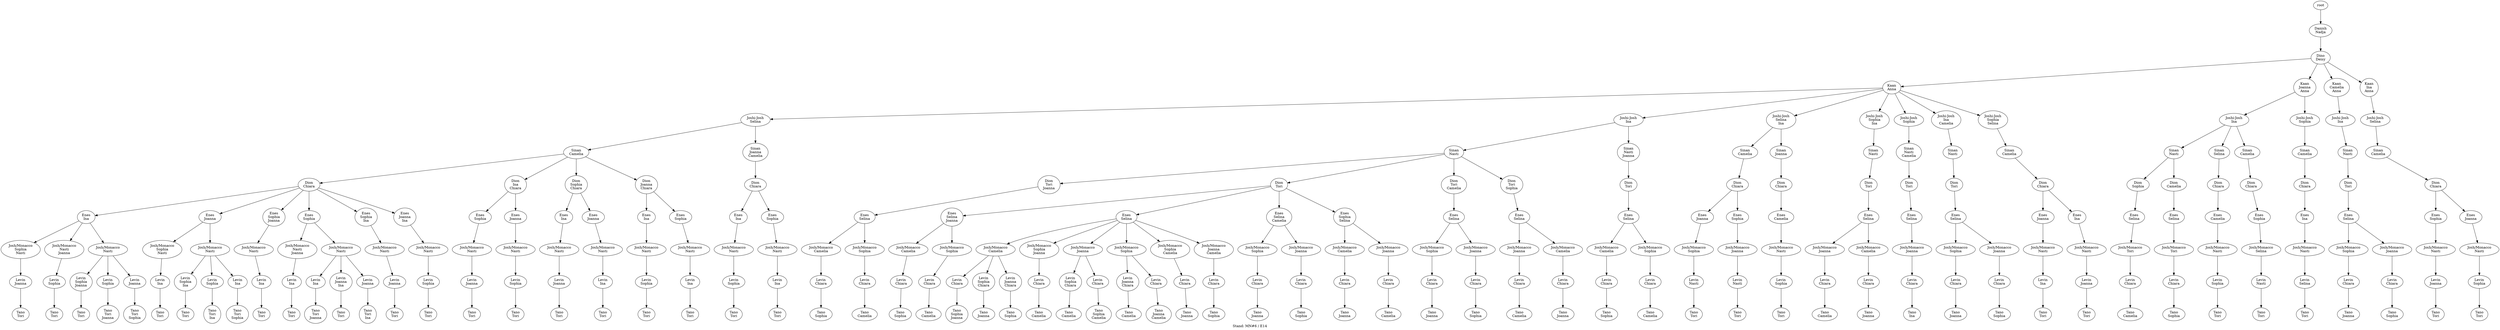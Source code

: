 digraph D { labelloc="b"; label="Stand: MN#6 / E14"; ranksep=0.8;
"root/6"[label="Danish\nNadja"]
"root" -> "root/6";
"root/6/3"[label="Dino\nDeisy"]
"root/6" -> "root/6/3";
"root/6/3/0"[label="Kaan\nAnna"]
"root/6/3" -> "root/6/3/0";
"root/6/3/0/8"[label="Joshi-Josh\nSelina"]
"root/6/3/0" -> "root/6/3/0/8";
"root/6/3/0/8/1"[label="Sinan\nCamelia"]
"root/6/3/0/8" -> "root/6/3/0/8/1";
"root/6/3/0/8/1/2"[label="Dion\nChiara"]
"root/6/3/0/8/1" -> "root/6/3/0/8/1/2";
"root/6/3/0/8/1/2/4"[label="Enes\nIna"]
"root/6/3/0/8/1/2" -> "root/6/3/0/8/1/2/4";
"root/6/3/0/8/1/2/4/9,7"[label="Josh/Monacco\nSophia\nNasti"]
"root/6/3/0/8/1/2/4" -> "root/6/3/0/8/1/2/4/9,7";
"root/6/3/0/8/1/2/4/9,7/5"[label="Levin\nJoanna"]
"root/6/3/0/8/1/2/4/9,7" -> "root/6/3/0/8/1/2/4/9,7/5";
"root/6/3/0/8/1/2/4/9,7/5/10"[label="Tano\nTori"]
"root/6/3/0/8/1/2/4/9,7/5" -> "root/6/3/0/8/1/2/4/9,7/5/10";
"root/6/3/0/8/1/2/5"[label="Enes\nJoanna"]
"root/6/3/0/8/1/2" -> "root/6/3/0/8/1/2/5";
"root/6/3/0/8/1/2/5/9,7"[label="Josh/Monacco\nSophia\nNasti"]
"root/6/3/0/8/1/2/5" -> "root/6/3/0/8/1/2/5/9,7";
"root/6/3/0/8/1/2/5/9,7/4"[label="Levin\nIna"]
"root/6/3/0/8/1/2/5/9,7" -> "root/6/3/0/8/1/2/5/9,7/4";
"root/6/3/0/8/1/2/5/9,7/4/10"[label="Tano\nTori"]
"root/6/3/0/8/1/2/5/9,7/4" -> "root/6/3/0/8/1/2/5/9,7/4/10";
"root/6/3/0/8/1/2/9,5"[label="Enes\nSophia\nJoanna"]
"root/6/3/0/8/1/2" -> "root/6/3/0/8/1/2/9,5";
"root/6/3/0/8/1/2/9,5/7"[label="Josh/Monacco\nNasti"]
"root/6/3/0/8/1/2/9,5" -> "root/6/3/0/8/1/2/9,5/7";
"root/6/3/0/8/1/2/9,5/7/4"[label="Levin\nIna"]
"root/6/3/0/8/1/2/9,5/7" -> "root/6/3/0/8/1/2/9,5/7/4";
"root/6/3/0/8/1/2/9,5/7/4/10"[label="Tano\nTori"]
"root/6/3/0/8/1/2/9,5/7/4" -> "root/6/3/0/8/1/2/9,5/7/4/10";
"root/6/3/0/8/1/2/9"[label="Enes\nSophia"]
"root/6/3/0/8/1/2" -> "root/6/3/0/8/1/2/9";
"root/6/3/0/8/1/2/9/7,5"[label="Josh/Monacco\nNasti\nJoanna"]
"root/6/3/0/8/1/2/9" -> "root/6/3/0/8/1/2/9/7,5";
"root/6/3/0/8/1/2/9/7,5/4"[label="Levin\nIna"]
"root/6/3/0/8/1/2/9/7,5" -> "root/6/3/0/8/1/2/9/7,5/4";
"root/6/3/0/8/1/2/9/7,5/4/10"[label="Tano\nTori"]
"root/6/3/0/8/1/2/9/7,5/4" -> "root/6/3/0/8/1/2/9/7,5/4/10";
"root/6/3/0/8/1/2/9/7"[label="Josh/Monacco\nNasti"]
"root/6/3/0/8/1/2/9" -> "root/6/3/0/8/1/2/9/7";
"root/6/3/0/8/1/2/9/7/4"[label="Levin\nIna"]
"root/6/3/0/8/1/2/9/7" -> "root/6/3/0/8/1/2/9/7/4";
"root/6/3/0/8/1/2/9/7/4/10,5"[label="Tano\nTori\nJoanna"]
"root/6/3/0/8/1/2/9/7/4" -> "root/6/3/0/8/1/2/9/7/4/10,5";
"root/6/3/0/8/1/2/4/7,5"[label="Josh/Monacco\nNasti\nJoanna"]
"root/6/3/0/8/1/2/4" -> "root/6/3/0/8/1/2/4/7,5";
"root/6/3/0/8/1/2/4/7,5/9"[label="Levin\nSophia"]
"root/6/3/0/8/1/2/4/7,5" -> "root/6/3/0/8/1/2/4/7,5/9";
"root/6/3/0/8/1/2/4/7,5/9/10"[label="Tano\nTori"]
"root/6/3/0/8/1/2/4/7,5/9" -> "root/6/3/0/8/1/2/4/7,5/9/10";
"root/6/3/0/8/1/2/4/7"[label="Josh/Monacco\nNasti"]
"root/6/3/0/8/1/2/4" -> "root/6/3/0/8/1/2/4/7";
"root/6/3/0/8/1/2/4/7/9,5"[label="Levin\nSophia\nJoanna"]
"root/6/3/0/8/1/2/4/7" -> "root/6/3/0/8/1/2/4/7/9,5";
"root/6/3/0/8/1/2/4/7/9,5/10"[label="Tano\nTori"]
"root/6/3/0/8/1/2/4/7/9,5" -> "root/6/3/0/8/1/2/4/7/9,5/10";
"root/6/3/0/8/1/2/4/7/9"[label="Levin\nSophia"]
"root/6/3/0/8/1/2/4/7" -> "root/6/3/0/8/1/2/4/7/9";
"root/6/3/0/8/1/2/4/7/9/10,5"[label="Tano\nTori\nJoanna"]
"root/6/3/0/8/1/2/4/7/9" -> "root/6/3/0/8/1/2/4/7/9/10,5";
"root/6/3/0/4"[label="Joshi-Josh\nIna"]
"root/6/3/0" -> "root/6/3/0/4";
"root/6/3/0/4/7"[label="Sinan\nNasti"]
"root/6/3/0/4" -> "root/6/3/0/4/7";
"root/6/3/0/4/7/10,5"[label="Dion\nTori\nJoanna"]
"root/6/3/0/4/7" -> "root/6/3/0/4/7/10,5";
"root/6/3/0/4/7/10,5/8"[label="Enes\nSelina"]
"root/6/3/0/4/7/10,5" -> "root/6/3/0/4/7/10,5/8";
"root/6/3/0/4/7/10,5/8/1"[label="Josh/Monacco\nCamelia"]
"root/6/3/0/4/7/10,5/8" -> "root/6/3/0/4/7/10,5/8/1";
"root/6/3/0/4/7/10,5/8/1/2"[label="Levin\nChiara"]
"root/6/3/0/4/7/10,5/8/1" -> "root/6/3/0/4/7/10,5/8/1/2";
"root/6/3/0/4/7/10,5/8/1/2/9"[label="Tano\nSophia"]
"root/6/3/0/4/7/10,5/8/1/2" -> "root/6/3/0/4/7/10,5/8/1/2/9";
"root/6/3/0/4/7/10"[label="Dion\nTori"]
"root/6/3/0/4/7" -> "root/6/3/0/4/7/10";
"root/6/3/0/4/7/10/8,5"[label="Enes\nSelina\nJoanna"]
"root/6/3/0/4/7/10" -> "root/6/3/0/4/7/10/8,5";
"root/6/3/0/4/7/10/8,5/1"[label="Josh/Monacco\nCamelia"]
"root/6/3/0/4/7/10/8,5" -> "root/6/3/0/4/7/10/8,5/1";
"root/6/3/0/4/7/10/8,5/1/2"[label="Levin\nChiara"]
"root/6/3/0/4/7/10/8,5/1" -> "root/6/3/0/4/7/10/8,5/1/2";
"root/6/3/0/4/7/10/8,5/1/2/9"[label="Tano\nSophia"]
"root/6/3/0/4/7/10/8,5/1/2" -> "root/6/3/0/4/7/10/8,5/1/2/9";
"root/6/3/0/4/7,5"[label="Sinan\nNasti\nJoanna"]
"root/6/3/0/4" -> "root/6/3/0/4/7,5";
"root/6/3/0/4/7,5/10"[label="Dion\nTori"]
"root/6/3/0/4/7,5" -> "root/6/3/0/4/7,5/10";
"root/6/3/0/4/7,5/10/8"[label="Enes\nSelina"]
"root/6/3/0/4/7,5/10" -> "root/6/3/0/4/7,5/10/8";
"root/6/3/0/4/7,5/10/8/1"[label="Josh/Monacco\nCamelia"]
"root/6/3/0/4/7,5/10/8" -> "root/6/3/0/4/7,5/10/8/1";
"root/6/3/0/4/7,5/10/8/1/2"[label="Levin\nChiara"]
"root/6/3/0/4/7,5/10/8/1" -> "root/6/3/0/4/7,5/10/8/1/2";
"root/6/3/0/4/7,5/10/8/1/2/9"[label="Tano\nSophia"]
"root/6/3/0/4/7,5/10/8/1/2" -> "root/6/3/0/4/7,5/10/8/1/2/9";
"root/6/3/0/4/7/10/8"[label="Enes\nSelina"]
"root/6/3/0/4/7/10" -> "root/6/3/0/4/7/10/8";
"root/6/3/0/4/7/10/8/1"[label="Josh/Monacco\nCamelia"]
"root/6/3/0/4/7/10/8" -> "root/6/3/0/4/7/10/8/1";
"root/6/3/0/4/7/10/8/1/2"[label="Levin\nChiara"]
"root/6/3/0/4/7/10/8/1" -> "root/6/3/0/4/7/10/8/1/2";
"root/6/3/0/4/7/10/8/1/2/9,5"[label="Tano\nSophia\nJoanna"]
"root/6/3/0/4/7/10/8/1/2" -> "root/6/3/0/4/7/10/8/1/2/9,5";
"root/6/3/0/4/7/10,5/8/9"[label="Josh/Monacco\nSophia"]
"root/6/3/0/4/7/10,5/8" -> "root/6/3/0/4/7/10,5/8/9";
"root/6/3/0/4/7/10,5/8/9/2"[label="Levin\nChiara"]
"root/6/3/0/4/7/10,5/8/9" -> "root/6/3/0/4/7/10,5/8/9/2";
"root/6/3/0/4/7/10,5/8/9/2/1"[label="Tano\nCamelia"]
"root/6/3/0/4/7/10,5/8/9/2" -> "root/6/3/0/4/7/10,5/8/9/2/1";
"root/6/3/0/4/7/10/8,5/9"[label="Josh/Monacco\nSophia"]
"root/6/3/0/4/7/10/8,5" -> "root/6/3/0/4/7/10/8,5/9";
"root/6/3/0/4/7/10/8,5/9/2"[label="Levin\nChiara"]
"root/6/3/0/4/7/10/8,5/9" -> "root/6/3/0/4/7/10/8,5/9/2";
"root/6/3/0/4/7/10/8,5/9/2/1"[label="Tano\nCamelia"]
"root/6/3/0/4/7/10/8,5/9/2" -> "root/6/3/0/4/7/10/8,5/9/2/1";
"root/6/3/0/4/7/10/8/9,5"[label="Josh/Monacco\nSophia\nJoanna"]
"root/6/3/0/4/7/10/8" -> "root/6/3/0/4/7/10/8/9,5";
"root/6/3/0/4/7/10/8/9,5/2"[label="Levin\nChiara"]
"root/6/3/0/4/7/10/8/9,5" -> "root/6/3/0/4/7/10/8/9,5/2";
"root/6/3/0/4/7/10/8/9,5/2/1"[label="Tano\nCamelia"]
"root/6/3/0/4/7/10/8/9,5/2" -> "root/6/3/0/4/7/10/8/9,5/2/1";
"root/6/3/0/4/7,5/10/8/9"[label="Josh/Monacco\nSophia"]
"root/6/3/0/4/7,5/10/8" -> "root/6/3/0/4/7,5/10/8/9";
"root/6/3/0/4/7,5/10/8/9/2"[label="Levin\nChiara"]
"root/6/3/0/4/7,5/10/8/9" -> "root/6/3/0/4/7,5/10/8/9/2";
"root/6/3/0/4/7,5/10/8/9/2/1"[label="Tano\nCamelia"]
"root/6/3/0/4/7,5/10/8/9/2" -> "root/6/3/0/4/7,5/10/8/9/2/1";
"root/6/3/0/8/1/2/9,4"[label="Enes\nSophia\nIna"]
"root/6/3/0/8/1/2" -> "root/6/3/0/8/1/2/9,4";
"root/6/3/0/8/1/2/9,4/7"[label="Josh/Monacco\nNasti"]
"root/6/3/0/8/1/2/9,4" -> "root/6/3/0/8/1/2/9,4/7";
"root/6/3/0/8/1/2/9,4/7/5"[label="Levin\nJoanna"]
"root/6/3/0/8/1/2/9,4/7" -> "root/6/3/0/8/1/2/9,4/7/5";
"root/6/3/0/8/1/2/9,4/7/5/10"[label="Tano\nTori"]
"root/6/3/0/8/1/2/9,4/7/5" -> "root/6/3/0/8/1/2/9,4/7/5/10";
"root/6/3/0/8/1/2/9/7/5,4"[label="Levin\nJoanna\nIna"]
"root/6/3/0/8/1/2/9/7" -> "root/6/3/0/8/1/2/9/7/5,4";
"root/6/3/0/8/1/2/9/7/5,4/10"[label="Tano\nTori"]
"root/6/3/0/8/1/2/9/7/5,4" -> "root/6/3/0/8/1/2/9/7/5,4/10";
"root/6/3/0/8/1/2/9/7/5"[label="Levin\nJoanna"]
"root/6/3/0/8/1/2/9/7" -> "root/6/3/0/8/1/2/9/7/5";
"root/6/3/0/8/1/2/9/7/5/10,4"[label="Tano\nTori\nIna"]
"root/6/3/0/8/1/2/9/7/5" -> "root/6/3/0/8/1/2/9/7/5/10,4";
"root/6/3/0/8,4"[label="Joshi-Josh\nSelina\nIna"]
"root/6/3/0" -> "root/6/3/0/8,4";
"root/6/3/0/8,4/1"[label="Sinan\nCamelia"]
"root/6/3/0/8,4" -> "root/6/3/0/8,4/1";
"root/6/3/0/8,4/1/2"[label="Dion\nChiara"]
"root/6/3/0/8,4/1" -> "root/6/3/0/8,4/1/2";
"root/6/3/0/8,4/1/2/5"[label="Enes\nJoanna"]
"root/6/3/0/8,4/1/2" -> "root/6/3/0/8,4/1/2/5";
"root/6/3/0/8,4/1/2/5/9"[label="Josh/Monacco\nSophia"]
"root/6/3/0/8,4/1/2/5" -> "root/6/3/0/8,4/1/2/5/9";
"root/6/3/0/8,4/1/2/5/9/7"[label="Levin\nNasti"]
"root/6/3/0/8,4/1/2/5/9" -> "root/6/3/0/8,4/1/2/5/9/7";
"root/6/3/0/8,4/1/2/5/9/7/10"[label="Tano\nTori"]
"root/6/3/0/8,4/1/2/5/9/7" -> "root/6/3/0/8,4/1/2/5/9/7/10";
"root/6/3/0/8,4/1/2/9"[label="Enes\nSophia"]
"root/6/3/0/8,4/1/2" -> "root/6/3/0/8,4/1/2/9";
"root/6/3/0/8,4/1/2/9/5"[label="Josh/Monacco\nJoanna"]
"root/6/3/0/8,4/1/2/9" -> "root/6/3/0/8,4/1/2/9/5";
"root/6/3/0/8,4/1/2/9/5/7"[label="Levin\nNasti"]
"root/6/3/0/8,4/1/2/9/5" -> "root/6/3/0/8,4/1/2/9/5/7";
"root/6/3/0/8,4/1/2/9/5/7/10"[label="Tano\nTori"]
"root/6/3/0/8,4/1/2/9/5/7" -> "root/6/3/0/8,4/1/2/9/5/7/10";
"root/6/3/0/8/1/2/5,4"[label="Enes\nJoanna\nIna"]
"root/6/3/0/8/1/2" -> "root/6/3/0/8/1/2/5,4";
"root/6/3/0/8/1/2/5,4/7"[label="Josh/Monacco\nNasti"]
"root/6/3/0/8/1/2/5,4" -> "root/6/3/0/8/1/2/5,4/7";
"root/6/3/0/8/1/2/5,4/7/9"[label="Levin\nSophia"]
"root/6/3/0/8/1/2/5,4/7" -> "root/6/3/0/8/1/2/5,4/7/9";
"root/6/3/0/8/1/2/5,4/7/9/10"[label="Tano\nTori"]
"root/6/3/0/8/1/2/5,4/7/9" -> "root/6/3/0/8/1/2/5,4/7/9/10";
"root/6/3/0/8/1/2/5/7"[label="Josh/Monacco\nNasti"]
"root/6/3/0/8/1/2/5" -> "root/6/3/0/8/1/2/5/7";
"root/6/3/0/8/1/2/5/7/9,4"[label="Levin\nSophia\nIna"]
"root/6/3/0/8/1/2/5/7" -> "root/6/3/0/8/1/2/5/7/9,4";
"root/6/3/0/8/1/2/5/7/9,4/10"[label="Tano\nTori"]
"root/6/3/0/8/1/2/5/7/9,4" -> "root/6/3/0/8/1/2/5/7/9,4/10";
"root/6/3/0/8/1/2/5/7/9"[label="Levin\nSophia"]
"root/6/3/0/8/1/2/5/7" -> "root/6/3/0/8/1/2/5/7/9";
"root/6/3/0/8/1/2/5/7/9/10,4"[label="Tano\nTori\nIna"]
"root/6/3/0/8/1/2/5/7/9" -> "root/6/3/0/8/1/2/5/7/9/10,4";
"root/6/3/0/8,4/5"[label="Sinan\nJoanna"]
"root/6/3/0/8,4" -> "root/6/3/0/8,4/5";
"root/6/3/0/8,4/5/2"[label="Dion\nChiara"]
"root/6/3/0/8,4/5" -> "root/6/3/0/8,4/5/2";
"root/6/3/0/8,4/5/2/1"[label="Enes\nCamelia"]
"root/6/3/0/8,4/5/2" -> "root/6/3/0/8,4/5/2/1";
"root/6/3/0/8,4/5/2/1/7"[label="Josh/Monacco\nNasti"]
"root/6/3/0/8,4/5/2/1" -> "root/6/3/0/8,4/5/2/1/7";
"root/6/3/0/8,4/5/2/1/7/9"[label="Levin\nSophia"]
"root/6/3/0/8,4/5/2/1/7" -> "root/6/3/0/8,4/5/2/1/7/9";
"root/6/3/0/8,4/5/2/1/7/9/10"[label="Tano\nTori"]
"root/6/3/0/8,4/5/2/1/7/9" -> "root/6/3/0/8,4/5/2/1/7/9/10";
"root/6/3/0/9,4"[label="Joshi-Josh\nSophia\nIna"]
"root/6/3/0" -> "root/6/3/0/9,4";
"root/6/3/0/9,4/7"[label="Sinan\nNasti"]
"root/6/3/0/9,4" -> "root/6/3/0/9,4/7";
"root/6/3/0/9,4/7/10"[label="Dion\nTori"]
"root/6/3/0/9,4/7" -> "root/6/3/0/9,4/7/10";
"root/6/3/0/9,4/7/10/8"[label="Enes\nSelina"]
"root/6/3/0/9,4/7/10" -> "root/6/3/0/9,4/7/10/8";
"root/6/3/0/9,4/7/10/8/5"[label="Josh/Monacco\nJoanna"]
"root/6/3/0/9,4/7/10/8" -> "root/6/3/0/9,4/7/10/8/5";
"root/6/3/0/9,4/7/10/8/5/2"[label="Levin\nChiara"]
"root/6/3/0/9,4/7/10/8/5" -> "root/6/3/0/9,4/7/10/8/5/2";
"root/6/3/0/9,4/7/10/8/5/2/1"[label="Tano\nCamelia"]
"root/6/3/0/9,4/7/10/8/5/2" -> "root/6/3/0/9,4/7/10/8/5/2/1";
"root/6/3/0/9,4/7/10/8/1"[label="Josh/Monacco\nCamelia"]
"root/6/3/0/9,4/7/10/8" -> "root/6/3/0/9,4/7/10/8/1";
"root/6/3/0/9,4/7/10/8/1/2"[label="Levin\nChiara"]
"root/6/3/0/9,4/7/10/8/1" -> "root/6/3/0/9,4/7/10/8/1/2";
"root/6/3/0/9,4/7/10/8/1/2/5"[label="Tano\nJoanna"]
"root/6/3/0/9,4/7/10/8/1/2" -> "root/6/3/0/9,4/7/10/8/1/2/5";
"root/6/3/0/4/7/10/8/1/9,2"[label="Levin\nSophia\nChiara"]
"root/6/3/0/4/7/10/8/1" -> "root/6/3/0/4/7/10/8/1/9,2";
"root/6/3/0/4/7/10/8/1/9,2/5"[label="Tano\nJoanna"]
"root/6/3/0/4/7/10/8/1/9,2" -> "root/6/3/0/4/7/10/8/1/9,2/5";
"root/6/3/0/8/1/4,2"[label="Dion\nIna\nChiara"]
"root/6/3/0/8/1" -> "root/6/3/0/8/1/4,2";
"root/6/3/0/8/1/4,2/9"[label="Enes\nSophia"]
"root/6/3/0/8/1/4,2" -> "root/6/3/0/8/1/4,2/9";
"root/6/3/0/8/1/4,2/9/7"[label="Josh/Monacco\nNasti"]
"root/6/3/0/8/1/4,2/9" -> "root/6/3/0/8/1/4,2/9/7";
"root/6/3/0/8/1/4,2/9/7/5"[label="Levin\nJoanna"]
"root/6/3/0/8/1/4,2/9/7" -> "root/6/3/0/8/1/4,2/9/7/5";
"root/6/3/0/8/1/4,2/9/7/5/10"[label="Tano\nTori"]
"root/6/3/0/8/1/4,2/9/7/5" -> "root/6/3/0/8/1/4,2/9/7/5/10";
"root/6/3/0/8/1/9,2"[label="Dion\nSophia\nChiara"]
"root/6/3/0/8/1" -> "root/6/3/0/8/1/9,2";
"root/6/3/0/8/1/9,2/4"[label="Enes\nIna"]
"root/6/3/0/8/1/9,2" -> "root/6/3/0/8/1/9,2/4";
"root/6/3/0/8/1/9,2/4/7"[label="Josh/Monacco\nNasti"]
"root/6/3/0/8/1/9,2/4" -> "root/6/3/0/8/1/9,2/4/7";
"root/6/3/0/8/1/9,2/4/7/5"[label="Levin\nJoanna"]
"root/6/3/0/8/1/9,2/4/7" -> "root/6/3/0/8/1/9,2/4/7/5";
"root/6/3/0/8/1/9,2/4/7/5/10"[label="Tano\nTori"]
"root/6/3/0/8/1/9,2/4/7/5" -> "root/6/3/0/8/1/9,2/4/7/5/10";
"root/6/3/0/8/1/5,2"[label="Dion\nJoanna\nChiara"]
"root/6/3/0/8/1" -> "root/6/3/0/8/1/5,2";
"root/6/3/0/8/1/5,2/4"[label="Enes\nIna"]
"root/6/3/0/8/1/5,2" -> "root/6/3/0/8/1/5,2/4";
"root/6/3/0/8/1/5,2/4/7"[label="Josh/Monacco\nNasti"]
"root/6/3/0/8/1/5,2/4" -> "root/6/3/0/8/1/5,2/4/7";
"root/6/3/0/8/1/5,2/4/7/9"[label="Levin\nSophia"]
"root/6/3/0/8/1/5,2/4/7" -> "root/6/3/0/8/1/5,2/4/7/9";
"root/6/3/0/8/1/5,2/4/7/9/10"[label="Tano\nTori"]
"root/6/3/0/8/1/5,2/4/7/9" -> "root/6/3/0/8/1/5,2/4/7/9/10";
"root/6/3/0/8/1/4,2/5"[label="Enes\nJoanna"]
"root/6/3/0/8/1/4,2" -> "root/6/3/0/8/1/4,2/5";
"root/6/3/0/8/1/4,2/5/7"[label="Josh/Monacco\nNasti"]
"root/6/3/0/8/1/4,2/5" -> "root/6/3/0/8/1/4,2/5/7";
"root/6/3/0/8/1/4,2/5/7/9"[label="Levin\nSophia"]
"root/6/3/0/8/1/4,2/5/7" -> "root/6/3/0/8/1/4,2/5/7/9";
"root/6/3/0/8/1/4,2/5/7/9/10"[label="Tano\nTori"]
"root/6/3/0/8/1/4,2/5/7/9" -> "root/6/3/0/8/1/4,2/5/7/9/10";
"root/6/3/0/8/1/5,2/9"[label="Enes\nSophia"]
"root/6/3/0/8/1/5,2" -> "root/6/3/0/8/1/5,2/9";
"root/6/3/0/8/1/5,2/9/7"[label="Josh/Monacco\nNasti"]
"root/6/3/0/8/1/5,2/9" -> "root/6/3/0/8/1/5,2/9/7";
"root/6/3/0/8/1/5,2/9/7/4"[label="Levin\nIna"]
"root/6/3/0/8/1/5,2/9/7" -> "root/6/3/0/8/1/5,2/9/7/4";
"root/6/3/0/8/1/5,2/9/7/4/10"[label="Tano\nTori"]
"root/6/3/0/8/1/5,2/9/7/4" -> "root/6/3/0/8/1/5,2/9/7/4/10";
"root/6/3/0/8/1/9,2/5"[label="Enes\nJoanna"]
"root/6/3/0/8/1/9,2" -> "root/6/3/0/8/1/9,2/5";
"root/6/3/0/8/1/9,2/5/7"[label="Josh/Monacco\nNasti"]
"root/6/3/0/8/1/9,2/5" -> "root/6/3/0/8/1/9,2/5/7";
"root/6/3/0/8/1/9,2/5/7/4"[label="Levin\nIna"]
"root/6/3/0/8/1/9,2/5/7" -> "root/6/3/0/8/1/9,2/5/7/4";
"root/6/3/0/8/1/9,2/5/7/4/10"[label="Tano\nTori"]
"root/6/3/0/8/1/9,2/5/7/4" -> "root/6/3/0/8/1/9,2/5/7/4/10";
"root/6/3/0/4/7/10/8/1/5,2"[label="Levin\nJoanna\nChiara"]
"root/6/3/0/4/7/10/8/1" -> "root/6/3/0/4/7/10/8/1/5,2";
"root/6/3/0/4/7/10/8/1/5,2/9"[label="Tano\nSophia"]
"root/6/3/0/4/7/10/8/1/5,2" -> "root/6/3/0/4/7/10/8/1/5,2/9";
"root/6/3/0/4/7/10/8/5"[label="Josh/Monacco\nJoanna"]
"root/6/3/0/4/7/10/8" -> "root/6/3/0/4/7/10/8/5";
"root/6/3/0/4/7/10/8/5/9,2"[label="Levin\nSophia\nChiara"]
"root/6/3/0/4/7/10/8/5" -> "root/6/3/0/4/7/10/8/5/9,2";
"root/6/3/0/4/7/10/8/5/9,2/1"[label="Tano\nCamelia"]
"root/6/3/0/4/7/10/8/5/9,2" -> "root/6/3/0/4/7/10/8/5/9,2/1";
"root/6/3/0/4/7/10/8/9"[label="Josh/Monacco\nSophia"]
"root/6/3/0/4/7/10/8" -> "root/6/3/0/4/7/10/8/9";
"root/6/3/0/4/7/10/8/9/5,2"[label="Levin\nJoanna\nChiara"]
"root/6/3/0/4/7/10/8/9" -> "root/6/3/0/4/7/10/8/9/5,2";
"root/6/3/0/4/7/10/8/9/5,2/1"[label="Tano\nCamelia"]
"root/6/3/0/4/7/10/8/9/5,2" -> "root/6/3/0/4/7/10/8/9/5,2/1";
"root/6/3/0/9"[label="Joshi-Josh\nSophia"]
"root/6/3/0" -> "root/6/3/0/9";
"root/6/3/0/9/7,1"[label="Sinan\nNasti\nCamelia"]
"root/6/3/0/9" -> "root/6/3/0/9/7,1";
"root/6/3/0/9/7,1/10"[label="Dion\nTori"]
"root/6/3/0/9/7,1" -> "root/6/3/0/9/7,1/10";
"root/6/3/0/9/7,1/10/8"[label="Enes\nSelina"]
"root/6/3/0/9/7,1/10" -> "root/6/3/0/9/7,1/10/8";
"root/6/3/0/9/7,1/10/8/5"[label="Josh/Monacco\nJoanna"]
"root/6/3/0/9/7,1/10/8" -> "root/6/3/0/9/7,1/10/8/5";
"root/6/3/0/9/7,1/10/8/5/2"[label="Levin\nChiara"]
"root/6/3/0/9/7,1/10/8/5" -> "root/6/3/0/9/7,1/10/8/5/2";
"root/6/3/0/9/7,1/10/8/5/2/4"[label="Tano\nIna"]
"root/6/3/0/9/7,1/10/8/5/2" -> "root/6/3/0/9/7,1/10/8/5/2/4";
"root/6/3/0/4/7/10,1"[label="Dion\nTori\nCamelia"]
"root/6/3/0/4/7" -> "root/6/3/0/4/7/10,1";
"root/6/3/0/4/7/10,1/8"[label="Enes\nSelina"]
"root/6/3/0/4/7/10,1" -> "root/6/3/0/4/7/10,1/8";
"root/6/3/0/4/7/10,1/8/9"[label="Josh/Monacco\nSophia"]
"root/6/3/0/4/7/10,1/8" -> "root/6/3/0/4/7/10,1/8/9";
"root/6/3/0/4/7/10,1/8/9/2"[label="Levin\nChiara"]
"root/6/3/0/4/7/10,1/8/9" -> "root/6/3/0/4/7/10,1/8/9/2";
"root/6/3/0/4/7/10,1/8/9/2/5"[label="Tano\nJoanna"]
"root/6/3/0/4/7/10,1/8/9/2" -> "root/6/3/0/4/7/10,1/8/9/2/5";
"root/6/3/0/4/7/10/8,1"[label="Enes\nSelina\nCamelia"]
"root/6/3/0/4/7/10" -> "root/6/3/0/4/7/10/8,1";
"root/6/3/0/4/7/10/8,1/9"[label="Josh/Monacco\nSophia"]
"root/6/3/0/4/7/10/8,1" -> "root/6/3/0/4/7/10/8,1/9";
"root/6/3/0/4/7/10/8,1/9/2"[label="Levin\nChiara"]
"root/6/3/0/4/7/10/8,1/9" -> "root/6/3/0/4/7/10/8,1/9/2";
"root/6/3/0/4/7/10/8,1/9/2/5"[label="Tano\nJoanna"]
"root/6/3/0/4/7/10/8,1/9/2" -> "root/6/3/0/4/7/10/8,1/9/2/5";
"root/6/3/0/4/7/10/8/9,1"[label="Josh/Monacco\nSophia\nCamelia"]
"root/6/3/0/4/7/10/8" -> "root/6/3/0/4/7/10/8/9,1";
"root/6/3/0/4/7/10/8/9,1/2"[label="Levin\nChiara"]
"root/6/3/0/4/7/10/8/9,1" -> "root/6/3/0/4/7/10/8/9,1/2";
"root/6/3/0/4/7/10/8/9,1/2/5"[label="Tano\nJoanna"]
"root/6/3/0/4/7/10/8/9,1/2" -> "root/6/3/0/4/7/10/8/9,1/2/5";
"root/6/3/0/4,1"[label="Joshi-Josh\nIna\nCamelia"]
"root/6/3/0" -> "root/6/3/0/4,1";
"root/6/3/0/4,1/7"[label="Sinan\nNasti"]
"root/6/3/0/4,1" -> "root/6/3/0/4,1/7";
"root/6/3/0/4,1/7/10"[label="Dion\nTori"]
"root/6/3/0/4,1/7" -> "root/6/3/0/4,1/7/10";
"root/6/3/0/4,1/7/10/8"[label="Enes\nSelina"]
"root/6/3/0/4,1/7/10" -> "root/6/3/0/4,1/7/10/8";
"root/6/3/0/4,1/7/10/8/9"[label="Josh/Monacco\nSophia"]
"root/6/3/0/4,1/7/10/8" -> "root/6/3/0/4,1/7/10/8/9";
"root/6/3/0/4,1/7/10/8/9/2"[label="Levin\nChiara"]
"root/6/3/0/4,1/7/10/8/9" -> "root/6/3/0/4,1/7/10/8/9/2";
"root/6/3/0/4,1/7/10/8/9/2/5"[label="Tano\nJoanna"]
"root/6/3/0/4,1/7/10/8/9/2" -> "root/6/3/0/4,1/7/10/8/9/2/5";
"root/6/3/0/4/7/10/8/9/2"[label="Levin\nChiara"]
"root/6/3/0/4/7/10/8/9" -> "root/6/3/0/4/7/10/8/9/2";
"root/6/3/0/4/7/10/8/9/2/5,1"[label="Tano\nJoanna\nCamelia"]
"root/6/3/0/4/7/10/8/9/2" -> "root/6/3/0/4/7/10/8/9/2/5,1";
"root/6/3/0/8/5,1"[label="Sinan\nJoanna\nCamelia"]
"root/6/3/0/8" -> "root/6/3/0/8/5,1";
"root/6/3/0/8/5,1/2"[label="Dion\nChiara"]
"root/6/3/0/8/5,1" -> "root/6/3/0/8/5,1/2";
"root/6/3/0/8/5,1/2/4"[label="Enes\nIna"]
"root/6/3/0/8/5,1/2" -> "root/6/3/0/8/5,1/2/4";
"root/6/3/0/8/5,1/2/4/7"[label="Josh/Monacco\nNasti"]
"root/6/3/0/8/5,1/2/4" -> "root/6/3/0/8/5,1/2/4/7";
"root/6/3/0/8/5,1/2/4/7/9"[label="Levin\nSophia"]
"root/6/3/0/8/5,1/2/4/7" -> "root/6/3/0/8/5,1/2/4/7/9";
"root/6/3/0/8/5,1/2/4/7/9/10"[label="Tano\nTori"]
"root/6/3/0/8/5,1/2/4/7/9" -> "root/6/3/0/8/5,1/2/4/7/9/10";
"root/6/3/0/8/5,1/2/9"[label="Enes\nSophia"]
"root/6/3/0/8/5,1/2" -> "root/6/3/0/8/5,1/2/9";
"root/6/3/0/8/5,1/2/9/7"[label="Josh/Monacco\nNasti"]
"root/6/3/0/8/5,1/2/9" -> "root/6/3/0/8/5,1/2/9/7";
"root/6/3/0/8/5,1/2/9/7/4"[label="Levin\nIna"]
"root/6/3/0/8/5,1/2/9/7" -> "root/6/3/0/8/5,1/2/9/7/4";
"root/6/3/0/8/5,1/2/9/7/4/10"[label="Tano\nTori"]
"root/6/3/0/8/5,1/2/9/7/4" -> "root/6/3/0/8/5,1/2/9/7/4/10";
"root/6/3/0/4/7/10,1/8/5"[label="Josh/Monacco\nJoanna"]
"root/6/3/0/4/7/10,1/8" -> "root/6/3/0/4/7/10,1/8/5";
"root/6/3/0/4/7/10,1/8/5/2"[label="Levin\nChiara"]
"root/6/3/0/4/7/10,1/8/5" -> "root/6/3/0/4/7/10,1/8/5/2";
"root/6/3/0/4/7/10,1/8/5/2/9"[label="Tano\nSophia"]
"root/6/3/0/4/7/10,1/8/5/2" -> "root/6/3/0/4/7/10,1/8/5/2/9";
"root/6/3/0/4/7/10/8,1/5"[label="Josh/Monacco\nJoanna"]
"root/6/3/0/4/7/10/8,1" -> "root/6/3/0/4/7/10/8,1/5";
"root/6/3/0/4/7/10/8,1/5/2"[label="Levin\nChiara"]
"root/6/3/0/4/7/10/8,1/5" -> "root/6/3/0/4/7/10/8,1/5/2";
"root/6/3/0/4/7/10/8,1/5/2/9"[label="Tano\nSophia"]
"root/6/3/0/4/7/10/8,1/5/2" -> "root/6/3/0/4/7/10/8,1/5/2/9";
"root/6/3/0/4/7/10/8/5,1"[label="Josh/Monacco\nJoanna\nCamelia"]
"root/6/3/0/4/7/10/8" -> "root/6/3/0/4/7/10/8/5,1";
"root/6/3/0/4/7/10/8/5,1/2"[label="Levin\nChiara"]
"root/6/3/0/4/7/10/8/5,1" -> "root/6/3/0/4/7/10/8/5,1/2";
"root/6/3/0/4/7/10/8/5,1/2/9"[label="Tano\nSophia"]
"root/6/3/0/4/7/10/8/5,1/2" -> "root/6/3/0/4/7/10/8/5,1/2/9";
"root/6/3/0/4,1/7/10/8/5"[label="Josh/Monacco\nJoanna"]
"root/6/3/0/4,1/7/10/8" -> "root/6/3/0/4,1/7/10/8/5";
"root/6/3/0/4,1/7/10/8/5/2"[label="Levin\nChiara"]
"root/6/3/0/4,1/7/10/8/5" -> "root/6/3/0/4,1/7/10/8/5/2";
"root/6/3/0/4,1/7/10/8/5/2/9"[label="Tano\nSophia"]
"root/6/3/0/4,1/7/10/8/5/2" -> "root/6/3/0/4,1/7/10/8/5/2/9";
"root/6/3/0/4/7/10/8/5/2"[label="Levin\nChiara"]
"root/6/3/0/4/7/10/8/5" -> "root/6/3/0/4/7/10/8/5/2";
"root/6/3/0/4/7/10/8/5/2/9,1"[label="Tano\nSophia\nCamelia"]
"root/6/3/0/4/7/10/8/5/2" -> "root/6/3/0/4/7/10/8/5/2/9,1";
"root/6/3/0/4/7/10/9,8"[label="Enes\nSophia\nSelina"]
"root/6/3/0/4/7/10" -> "root/6/3/0/4/7/10/9,8";
"root/6/3/0/4/7/10/9,8/1"[label="Josh/Monacco\nCamelia"]
"root/6/3/0/4/7/10/9,8" -> "root/6/3/0/4/7/10/9,8/1";
"root/6/3/0/4/7/10/9,8/1/2"[label="Levin\nChiara"]
"root/6/3/0/4/7/10/9,8/1" -> "root/6/3/0/4/7/10/9,8/1/2";
"root/6/3/0/4/7/10/9,8/1/2/5"[label="Tano\nJoanna"]
"root/6/3/0/4/7/10/9,8/1/2" -> "root/6/3/0/4/7/10/9,8/1/2/5";
"root/6/3/0/9,8"[label="Joshi-Josh\nSophia\nSelina"]
"root/6/3/0" -> "root/6/3/0/9,8";
"root/6/3/0/9,8/1"[label="Sinan\nCamelia"]
"root/6/3/0/9,8" -> "root/6/3/0/9,8/1";
"root/6/3/0/9,8/1/2"[label="Dion\nChiara"]
"root/6/3/0/9,8/1" -> "root/6/3/0/9,8/1/2";
"root/6/3/0/9,8/1/2/5"[label="Enes\nJoanna"]
"root/6/3/0/9,8/1/2" -> "root/6/3/0/9,8/1/2/5";
"root/6/3/0/9,8/1/2/5/7"[label="Josh/Monacco\nNasti"]
"root/6/3/0/9,8/1/2/5" -> "root/6/3/0/9,8/1/2/5/7";
"root/6/3/0/9,8/1/2/5/7/4"[label="Levin\nIna"]
"root/6/3/0/9,8/1/2/5/7" -> "root/6/3/0/9,8/1/2/5/7/4";
"root/6/3/0/9,8/1/2/5/7/4/10"[label="Tano\nTori"]
"root/6/3/0/9,8/1/2/5/7/4" -> "root/6/3/0/9,8/1/2/5/7/4/10";
"root/6/3/0/9,8/1/2/4"[label="Enes\nIna"]
"root/6/3/0/9,8/1/2" -> "root/6/3/0/9,8/1/2/4";
"root/6/3/0/9,8/1/2/4/7"[label="Josh/Monacco\nNasti"]
"root/6/3/0/9,8/1/2/4" -> "root/6/3/0/9,8/1/2/4/7";
"root/6/3/0/9,8/1/2/4/7/5"[label="Levin\nJoanna"]
"root/6/3/0/9,8/1/2/4/7" -> "root/6/3/0/9,8/1/2/4/7/5";
"root/6/3/0/9,8/1/2/4/7/5/10"[label="Tano\nTori"]
"root/6/3/0/9,8/1/2/4/7/5" -> "root/6/3/0/9,8/1/2/4/7/5/10";
"root/6/3/0/4/7/10/9,8/5"[label="Josh/Monacco\nJoanna"]
"root/6/3/0/4/7/10/9,8" -> "root/6/3/0/4/7/10/9,8/5";
"root/6/3/0/4/7/10/9,8/5/2"[label="Levin\nChiara"]
"root/6/3/0/4/7/10/9,8/5" -> "root/6/3/0/4/7/10/9,8/5/2";
"root/6/3/0/4/7/10/9,8/5/2/1"[label="Tano\nCamelia"]
"root/6/3/0/4/7/10/9,8/5/2" -> "root/6/3/0/4/7/10/9,8/5/2/1";
"root/6/3/0/4/7/10,9"[label="Dion\nTori\nSophia"]
"root/6/3/0/4/7" -> "root/6/3/0/4/7/10,9";
"root/6/3/0/4/7/10,9/8"[label="Enes\nSelina"]
"root/6/3/0/4/7/10,9" -> "root/6/3/0/4/7/10,9/8";
"root/6/3/0/4/7/10,9/8/5"[label="Josh/Monacco\nJoanna"]
"root/6/3/0/4/7/10,9/8" -> "root/6/3/0/4/7/10,9/8/5";
"root/6/3/0/4/7/10,9/8/5/2"[label="Levin\nChiara"]
"root/6/3/0/4/7/10,9/8/5" -> "root/6/3/0/4/7/10,9/8/5/2";
"root/6/3/0/4/7/10,9/8/5/2/1"[label="Tano\nCamelia"]
"root/6/3/0/4/7/10,9/8/5/2" -> "root/6/3/0/4/7/10,9/8/5/2/1";
"root/6/3/0/4/7/10,9/8/1"[label="Josh/Monacco\nCamelia"]
"root/6/3/0/4/7/10,9/8" -> "root/6/3/0/4/7/10,9/8/1";
"root/6/3/0/4/7/10,9/8/1/2"[label="Levin\nChiara"]
"root/6/3/0/4/7/10,9/8/1" -> "root/6/3/0/4/7/10,9/8/1/2";
"root/6/3/0/4/7/10,9/8/1/2/5"[label="Tano\nJoanna"]
"root/6/3/0/4/7/10,9/8/1/2" -> "root/6/3/0/4/7/10,9/8/1/2/5";
"root/6/3/0/8/1/2/5/7/4"[label="Levin\nIna"]
"root/6/3/0/8/1/2/5/7" -> "root/6/3/0/8/1/2/5/7/4";
"root/6/3/0/8/1/2/5/7/4/10,9"[label="Tano\nTori\nSophia"]
"root/6/3/0/8/1/2/5/7/4" -> "root/6/3/0/8/1/2/5/7/4/10,9";
"root/6/3/0/8/1/2/4/7/5"[label="Levin\nJoanna"]
"root/6/3/0/8/1/2/4/7" -> "root/6/3/0/8/1/2/4/7/5";
"root/6/3/0/8/1/2/4/7/5/10,9"[label="Tano\nTori\nSophia"]
"root/6/3/0/8/1/2/4/7/5" -> "root/6/3/0/8/1/2/4/7/5/10,9";
"root/6/3/5,0"[label="Kaan\nJoanna\nAnna"]
"root/6/3" -> "root/6/3/5,0";
"root/6/3/5,0/4"[label="Joshi-Josh\nIna"]
"root/6/3/5,0" -> "root/6/3/5,0/4";
"root/6/3/5,0/4/7"[label="Sinan\nNasti"]
"root/6/3/5,0/4" -> "root/6/3/5,0/4/7";
"root/6/3/5,0/4/7/9"[label="Dion\nSophia"]
"root/6/3/5,0/4/7" -> "root/6/3/5,0/4/7/9";
"root/6/3/5,0/4/7/9/8"[label="Enes\nSelina"]
"root/6/3/5,0/4/7/9" -> "root/6/3/5,0/4/7/9/8";
"root/6/3/5,0/4/7/9/8/10"[label="Josh/Monacco\nTori"]
"root/6/3/5,0/4/7/9/8" -> "root/6/3/5,0/4/7/9/8/10";
"root/6/3/5,0/4/7/9/8/10/2"[label="Levin\nChiara"]
"root/6/3/5,0/4/7/9/8/10" -> "root/6/3/5,0/4/7/9/8/10/2";
"root/6/3/5,0/4/7/9/8/10/2/1"[label="Tano\nCamelia"]
"root/6/3/5,0/4/7/9/8/10/2" -> "root/6/3/5,0/4/7/9/8/10/2/1";
"root/6/3/1,0"[label="Kaan\nCamelia\nAnna"]
"root/6/3" -> "root/6/3/1,0";
"root/6/3/1,0/4"[label="Joshi-Josh\nIna"]
"root/6/3/1,0" -> "root/6/3/1,0/4";
"root/6/3/1,0/4/7"[label="Sinan\nNasti"]
"root/6/3/1,0/4" -> "root/6/3/1,0/4/7";
"root/6/3/1,0/4/7/10"[label="Dion\nTori"]
"root/6/3/1,0/4/7" -> "root/6/3/1,0/4/7/10";
"root/6/3/1,0/4/7/10/8"[label="Enes\nSelina"]
"root/6/3/1,0/4/7/10" -> "root/6/3/1,0/4/7/10/8";
"root/6/3/1,0/4/7/10/8/9"[label="Josh/Monacco\nSophia"]
"root/6/3/1,0/4/7/10/8" -> "root/6/3/1,0/4/7/10/8/9";
"root/6/3/1,0/4/7/10/8/9/2"[label="Levin\nChiara"]
"root/6/3/1,0/4/7/10/8/9" -> "root/6/3/1,0/4/7/10/8/9/2";
"root/6/3/1,0/4/7/10/8/9/2/5"[label="Tano\nJoanna"]
"root/6/3/1,0/4/7/10/8/9/2" -> "root/6/3/1,0/4/7/10/8/9/2/5";
"root/6/3/5,0/4/8"[label="Sinan\nSelina"]
"root/6/3/5,0/4" -> "root/6/3/5,0/4/8";
"root/6/3/5,0/4/8/2"[label="Dion\nChiara"]
"root/6/3/5,0/4/8" -> "root/6/3/5,0/4/8/2";
"root/6/3/5,0/4/8/2/1"[label="Enes\nCamelia"]
"root/6/3/5,0/4/8/2" -> "root/6/3/5,0/4/8/2/1";
"root/6/3/5,0/4/8/2/1/7"[label="Josh/Monacco\nNasti"]
"root/6/3/5,0/4/8/2/1" -> "root/6/3/5,0/4/8/2/1/7";
"root/6/3/5,0/4/8/2/1/7/9"[label="Levin\nSophia"]
"root/6/3/5,0/4/8/2/1/7" -> "root/6/3/5,0/4/8/2/1/7/9";
"root/6/3/5,0/4/8/2/1/7/9/10"[label="Tano\nTori"]
"root/6/3/5,0/4/8/2/1/7/9" -> "root/6/3/5,0/4/8/2/1/7/9/10";
"root/6/3/4,0"[label="Kaan\nIna\nAnna"]
"root/6/3" -> "root/6/3/4,0";
"root/6/3/4,0/8"[label="Joshi-Josh\nSelina"]
"root/6/3/4,0" -> "root/6/3/4,0/8";
"root/6/3/4,0/8/1"[label="Sinan\nCamelia"]
"root/6/3/4,0/8" -> "root/6/3/4,0/8/1";
"root/6/3/4,0/8/1/2"[label="Dion\nChiara"]
"root/6/3/4,0/8/1" -> "root/6/3/4,0/8/1/2";
"root/6/3/4,0/8/1/2/9"[label="Enes\nSophia"]
"root/6/3/4,0/8/1/2" -> "root/6/3/4,0/8/1/2/9";
"root/6/3/4,0/8/1/2/9/7"[label="Josh/Monacco\nNasti"]
"root/6/3/4,0/8/1/2/9" -> "root/6/3/4,0/8/1/2/9/7";
"root/6/3/4,0/8/1/2/9/7/5"[label="Levin\nJoanna"]
"root/6/3/4,0/8/1/2/9/7" -> "root/6/3/4,0/8/1/2/9/7/5";
"root/6/3/4,0/8/1/2/9/7/5/10"[label="Tano\nTori"]
"root/6/3/4,0/8/1/2/9/7/5" -> "root/6/3/4,0/8/1/2/9/7/5/10";
"root/6/3/5,0/9"[label="Joshi-Josh\nSophia"]
"root/6/3/5,0" -> "root/6/3/5,0/9";
"root/6/3/5,0/9/1"[label="Sinan\nCamelia"]
"root/6/3/5,0/9" -> "root/6/3/5,0/9/1";
"root/6/3/5,0/9/1/2"[label="Dion\nChiara"]
"root/6/3/5,0/9/1" -> "root/6/3/5,0/9/1/2";
"root/6/3/5,0/9/1/2/4"[label="Enes\nIna"]
"root/6/3/5,0/9/1/2" -> "root/6/3/5,0/9/1/2/4";
"root/6/3/5,0/9/1/2/4/7"[label="Josh/Monacco\nNasti"]
"root/6/3/5,0/9/1/2/4" -> "root/6/3/5,0/9/1/2/4/7";
"root/6/3/5,0/9/1/2/4/7/8"[label="Levin\nSelina"]
"root/6/3/5,0/9/1/2/4/7" -> "root/6/3/5,0/9/1/2/4/7/8";
"root/6/3/5,0/9/1/2/4/7/8/10"[label="Tano\nTori"]
"root/6/3/5,0/9/1/2/4/7/8" -> "root/6/3/5,0/9/1/2/4/7/8/10";
"root/6/3/4,0/8/1/2/5"[label="Enes\nJoanna"]
"root/6/3/4,0/8/1/2" -> "root/6/3/4,0/8/1/2/5";
"root/6/3/4,0/8/1/2/5/7"[label="Josh/Monacco\nNasti"]
"root/6/3/4,0/8/1/2/5" -> "root/6/3/4,0/8/1/2/5/7";
"root/6/3/4,0/8/1/2/5/7/9"[label="Levin\nSophia"]
"root/6/3/4,0/8/1/2/5/7" -> "root/6/3/4,0/8/1/2/5/7/9";
"root/6/3/4,0/8/1/2/5/7/9/10"[label="Tano\nTori"]
"root/6/3/4,0/8/1/2/5/7/9" -> "root/6/3/4,0/8/1/2/5/7/9/10";
"root/6/3/5,0/4/1"[label="Sinan\nCamelia"]
"root/6/3/5,0/4" -> "root/6/3/5,0/4/1";
"root/6/3/5,0/4/1/2"[label="Dion\nChiara"]
"root/6/3/5,0/4/1" -> "root/6/3/5,0/4/1/2";
"root/6/3/5,0/4/1/2/9"[label="Enes\nSophia"]
"root/6/3/5,0/4/1/2" -> "root/6/3/5,0/4/1/2/9";
"root/6/3/5,0/4/1/2/9/8"[label="Josh/Monacco\nSelina"]
"root/6/3/5,0/4/1/2/9" -> "root/6/3/5,0/4/1/2/9/8";
"root/6/3/5,0/4/1/2/9/8/7"[label="Levin\nNasti"]
"root/6/3/5,0/4/1/2/9/8" -> "root/6/3/5,0/4/1/2/9/8/7";
"root/6/3/5,0/4/1/2/9/8/7/10"[label="Tano\nTori"]
"root/6/3/5,0/4/1/2/9/8/7" -> "root/6/3/5,0/4/1/2/9/8/7/10";
"root/6/3/5,0/4/7/1"[label="Dion\nCamelia"]
"root/6/3/5,0/4/7" -> "root/6/3/5,0/4/7/1";
"root/6/3/5,0/4/7/1/8"[label="Enes\nSelina"]
"root/6/3/5,0/4/7/1" -> "root/6/3/5,0/4/7/1/8";
"root/6/3/5,0/4/7/1/8/10"[label="Josh/Monacco\nTori"]
"root/6/3/5,0/4/7/1/8" -> "root/6/3/5,0/4/7/1/8/10";
"root/6/3/5,0/4/7/1/8/10/2"[label="Levin\nChiara"]
"root/6/3/5,0/4/7/1/8/10" -> "root/6/3/5,0/4/7/1/8/10/2";
"root/6/3/5,0/4/7/1/8/10/2/9"[label="Tano\nSophia"]
"root/6/3/5,0/4/7/1/8/10/2" -> "root/6/3/5,0/4/7/1/8/10/2/9";
"root/6/3/1,0/4/7/10/8/5"[label="Josh/Monacco\nJoanna"]
"root/6/3/1,0/4/7/10/8" -> "root/6/3/1,0/4/7/10/8/5";
"root/6/3/1,0/4/7/10/8/5/2"[label="Levin\nChiara"]
"root/6/3/1,0/4/7/10/8/5" -> "root/6/3/1,0/4/7/10/8/5/2";
"root/6/3/1,0/4/7/10/8/5/2/9"[label="Tano\nSophia"]
"root/6/3/1,0/4/7/10/8/5/2" -> "root/6/3/1,0/4/7/10/8/5/2/9";
}
